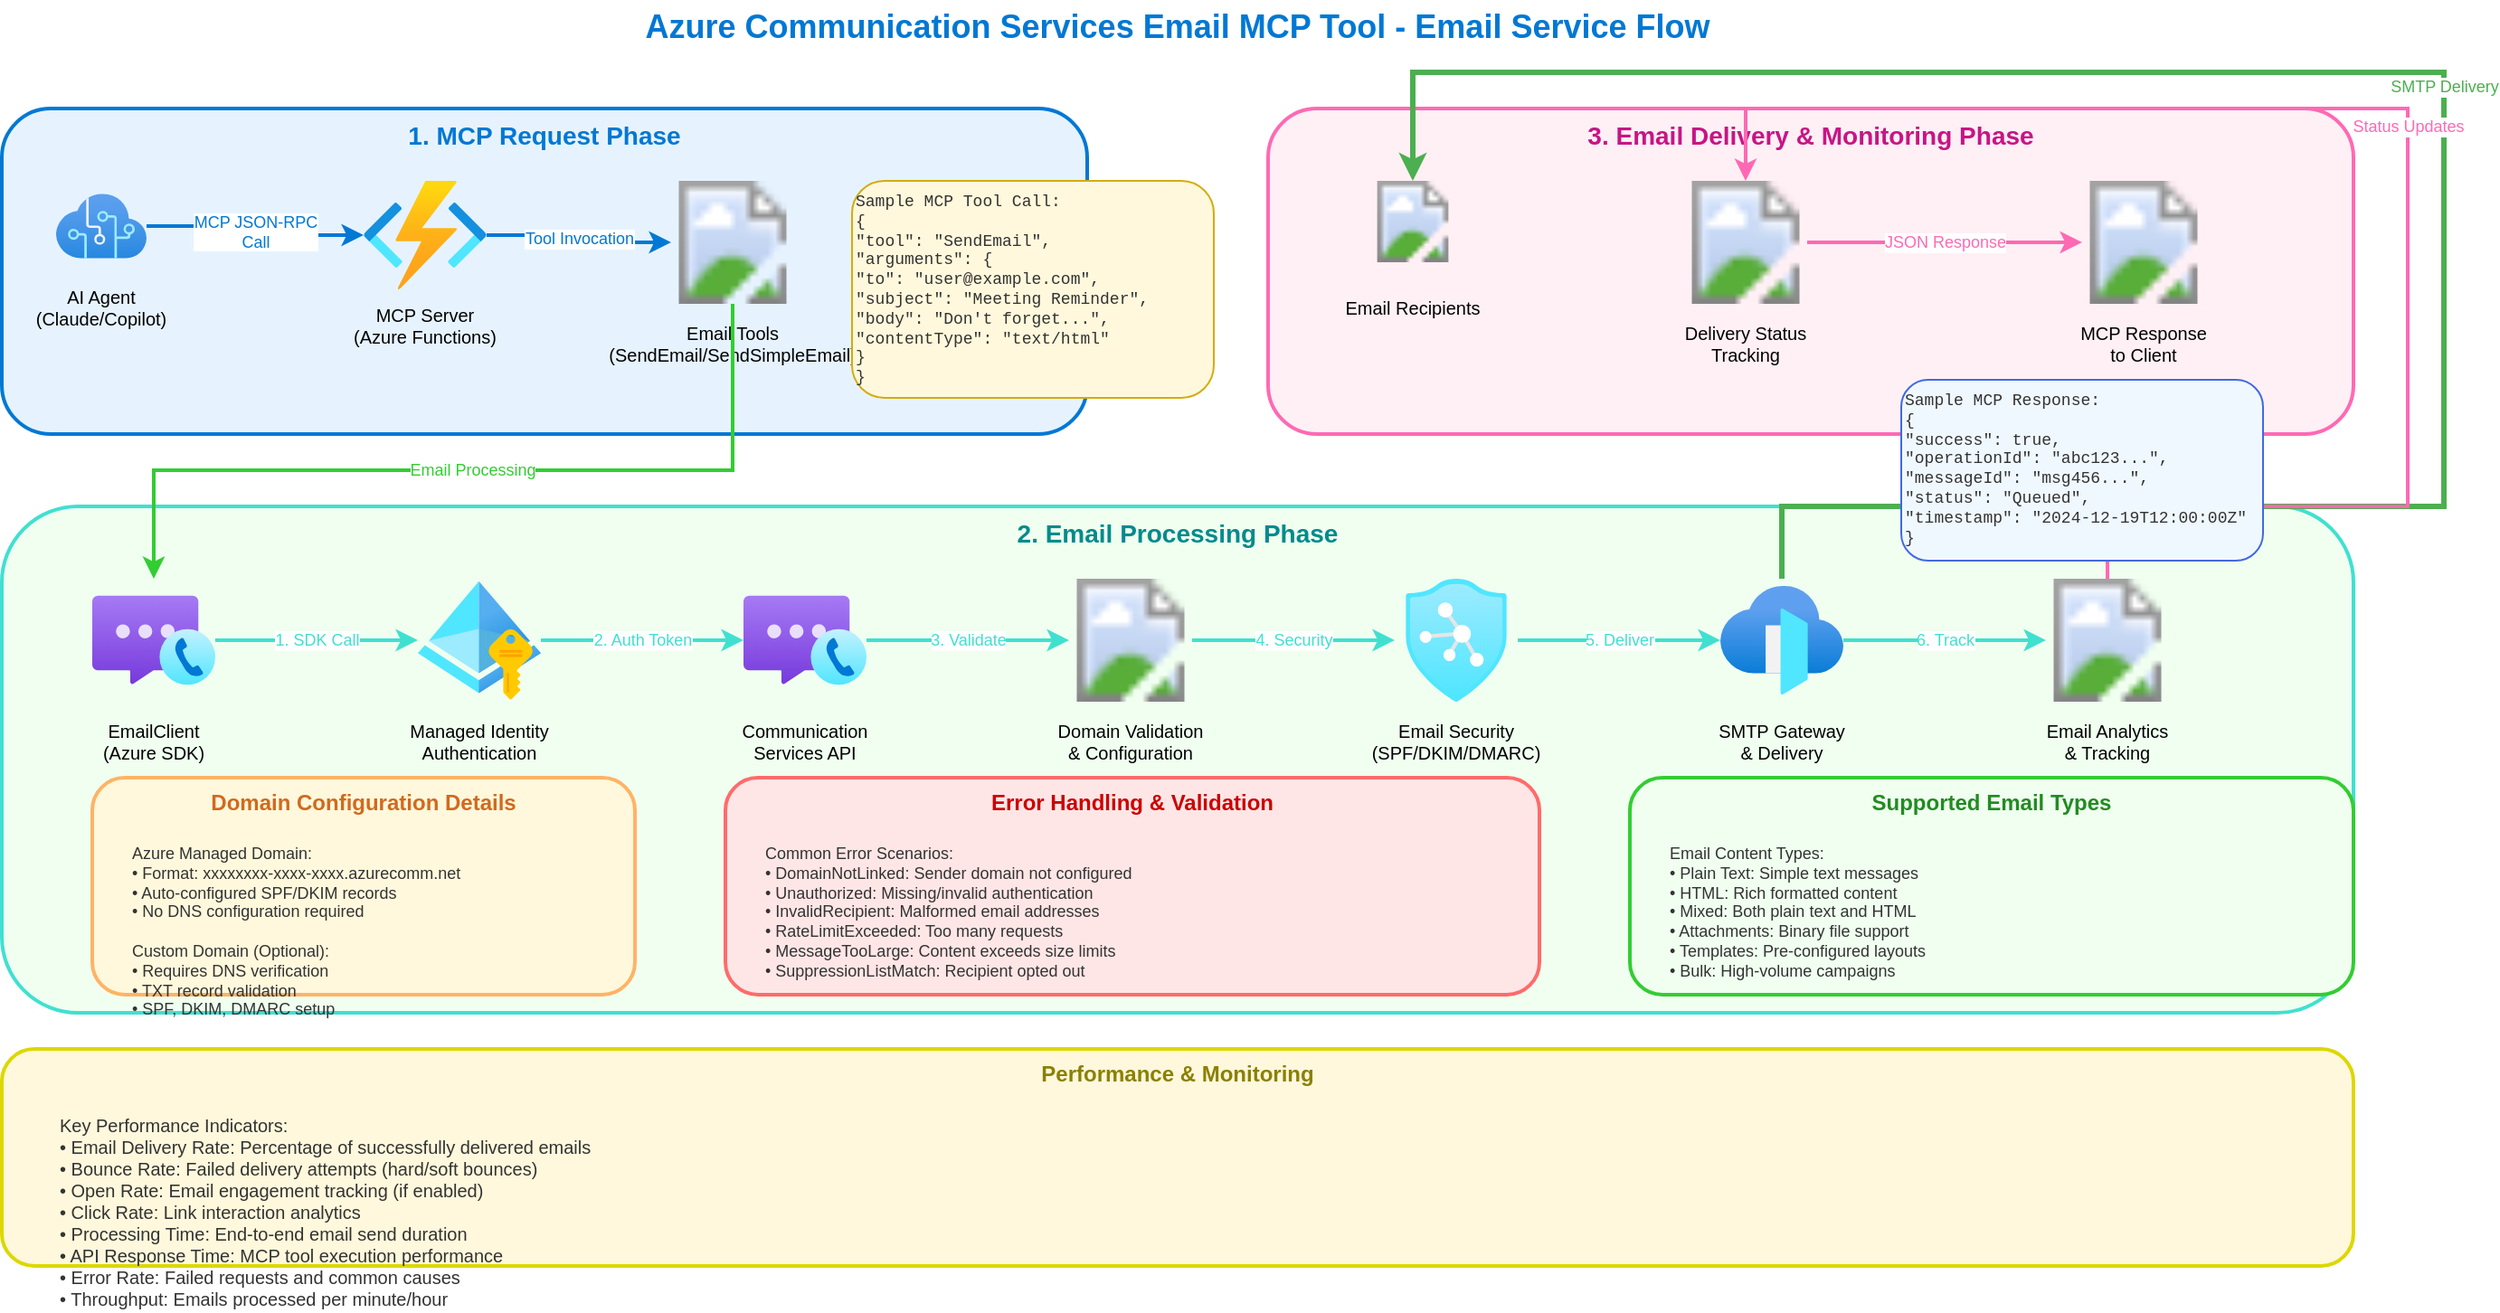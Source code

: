 <?xml version="1.0" encoding="UTF-8"?>
<mxfile version="24.0.0">
  <diagram name="Email Service Flow" id="email-service-flow">
    <mxGraphModel dx="1422" dy="800" grid="1" gridSize="10" guides="1" tooltips="1" connect="1" arrows="1" fold="1" page="1" pageScale="1" pageWidth="1400" pageHeight="900" math="0" shadow="0">
      <root>
        <mxCell id="0" />
        <mxCell id="1" parent="0" />
        
        <!-- Title -->
        <mxCell id="title" value="Azure Communication Services Email MCP Tool - Email Service Flow" style="text;html=1;strokeColor=none;fillColor=none;align=center;verticalAlign=middle;whiteSpace=wrap;rounded=0;fontStyle=1;fontSize=18;fontColor=#0078D4;" vertex="1" parent="1">
          <mxGeometry x="400" y="20" width="600" height="30" as="geometry" />
        </mxCell>
        
        <!-- MCP Request Phase -->
        <mxCell id="request-phase" value="1. MCP Request Phase" style="rounded=1;whiteSpace=wrap;html=1;fillColor=#E6F3FF;strokeColor=#0078D4;strokeWidth=2;fontStyle=1;fontSize=14;fontColor=#0078D4;verticalAlign=top;" vertex="1" parent="1">
          <mxGeometry x="50" y="80" width="600" height="180" as="geometry" />
        </mxCell>
        
        <!-- AI Agent -->
        <mxCell id="ai-agent" value="" style="image;aspect=fixed;perimeter=ellipsePerimeter;html=1;align=center;shadow=0;dashed=0;spacingTop=3;image=img/lib/azure2/ai_machine_learning/Cognitive_Services.svg;fontSize=12;" vertex="1" parent="1">
          <mxGeometry x="80" y="120" width="50" height="50" as="geometry" />
        </mxCell>
        
        <mxCell id="ai-label" value="AI Agent&#xa;(Claude/Copilot)" style="text;html=1;strokeColor=none;fillColor=none;align=center;verticalAlign=middle;whiteSpace=wrap;rounded=0;fontSize=10;" vertex="1" parent="1">
          <mxGeometry x="60" y="175" width="90" height="30" as="geometry" />
        </mxCell>
        
        <!-- MCP Server -->
        <mxCell id="mcp-server" value="" style="image;aspect=fixed;perimeter=ellipsePerimeter;html=1;align=center;shadow=0;dashed=0;spacingTop=3;image=img/lib/azure2/compute/Function_Apps.svg;fontSize=12;" vertex="1" parent="1">
          <mxGeometry x="250" y="120" width="68" height="60" as="geometry" />
        </mxCell>
        
        <mxCell id="mcp-label" value="MCP Server&#xa;(Azure Functions)" style="text;html=1;strokeColor=none;fillColor=none;align=center;verticalAlign=middle;whiteSpace=wrap;rounded=0;fontSize=10;" vertex="1" parent="1">
          <mxGeometry x="230" y="185" width="108" height="30" as="geometry" />
        </mxCell>
        
        <!-- Email Tools -->
        <mxCell id="email-tools" value="" style="image;aspect=fixed;perimeter=ellipsePerimeter;html=1;align=center;shadow=0;dashed=0;spacingTop=3;image=img/lib/azure2/other/Code.svg;fontSize=12;" vertex="1" parent="1">
          <mxGeometry x="420" y="120" width="68" height="68" as="geometry" />
        </mxCell>
        
        <mxCell id="tools-label" value="Email Tools&#xa;(SendEmail/SendSimpleEmail)" style="text;html=1;strokeColor=none;fillColor=none;align=center;verticalAlign=middle;whiteSpace=wrap;rounded=0;fontSize=10;" vertex="1" parent="1">
          <mxGeometry x="400" y="195" width="108" height="30" as="geometry" />
        </mxCell>
        
        <!-- Sample JSON Request -->
        <mxCell id="json-request" value="Sample MCP Tool Call:&#xa;{&#xa;  &quot;tool&quot;: &quot;SendEmail&quot;,&#xa;  &quot;arguments&quot;: {&#xa;    &quot;to&quot;: &quot;user@example.com&quot;,&#xa;    &quot;subject&quot;: &quot;Meeting Reminder&quot;,&#xa;    &quot;body&quot;: &quot;Don't forget...&quot;,&#xa;    &quot;contentType&quot;: &quot;text/html&quot;&#xa;  }&#xa;}" style="rounded=1;whiteSpace=wrap;html=1;fillColor=#FFF8DC;strokeColor=#D4AC0D;strokeWidth=1;fontSize=9;fontColor=#333;align=left;verticalAlign=top;fontFamily=Courier New;" vertex="1" parent="1">
          <mxGeometry x="520" y="120" width="200" height="120" as="geometry" />
        </mxCell>
        
        <!-- Request Flow Arrows -->
        <mxCell id="ai-to-mcp" value="MCP JSON-RPC&#xa;Call" style="edgeStyle=orthogonalEdgeStyle;rounded=0;orthogonalLoop=1;jettySize=auto;html=1;strokeColor=#0078D4;strokeWidth=2;fontSize=9;fontColor=#0078D4;" edge="1" parent="1" source="ai-agent" target="mcp-server">
          <mxGeometry relative="1" as="geometry" />
        </mxCell>
        
        <mxCell id="mcp-to-tools" value="Tool Invocation" style="edgeStyle=orthogonalEdgeStyle;rounded=0;orthogonalLoop=1;jettySize=auto;html=1;strokeColor=#0078D4;strokeWidth=2;fontSize=9;fontColor=#0078D4;" edge="1" parent="1" source="mcp-server" target="email-tools">
          <mxGeometry relative="1" as="geometry" />
        </mxCell>
        
        <!-- Email Processing Phase -->
        <mxCell id="processing-phase" value="2. Email Processing Phase" style="rounded=1;whiteSpace=wrap;html=1;fillColor=#F0FFF0;strokeColor=#40E0D0;strokeWidth=2;fontStyle=1;fontSize=14;fontColor=#008B8B;verticalAlign=top;" vertex="1" parent="1">
          <mxGeometry x="50" y="300" width="1300" height="280" as="geometry" />
        </mxCell>
        
        <!-- Email Client -->
        <mxCell id="email-client" value="" style="image;aspect=fixed;perimeter=ellipsePerimeter;html=1;align=center;shadow=0;dashed=0;spacingTop=3;image=img/lib/azure2/other/Azure_Communication_Services.svg;fontSize=12;" vertex="1" parent="1">
          <mxGeometry x="100" y="340" width="68" height="68" as="geometry" />
        </mxCell>
        
        <mxCell id="client-label" value="EmailClient&#xa;(Azure SDK)" style="text;html=1;strokeColor=none;fillColor=none;align=center;verticalAlign=middle;whiteSpace=wrap;rounded=0;fontSize=10;" vertex="1" parent="1">
          <mxGeometry x="80" y="415" width="108" height="30" as="geometry" />
        </mxCell>
        
        <!-- Managed Identity Auth -->
        <mxCell id="auth-step" value="" style="image;aspect=fixed;perimeter=ellipsePerimeter;html=1;align=center;shadow=0;dashed=0;spacingTop=3;image=img/lib/azure2/identity/Managed_Identities.svg;fontSize=12;" vertex="1" parent="1">
          <mxGeometry x="280" y="340" width="68" height="68" as="geometry" />
        </mxCell>
        
        <mxCell id="auth-label" value="Managed Identity&#xa;Authentication" style="text;html=1;strokeColor=none;fillColor=none;align=center;verticalAlign=middle;whiteSpace=wrap;rounded=0;fontSize=10;" vertex="1" parent="1">
          <mxGeometry x="260" y="415" width="108" height="30" as="geometry" />
        </mxCell>
        
        <!-- Communication Services -->
        <mxCell id="acs-processing" value="" style="image;aspect=fixed;perimeter=ellipsePerimeter;html=1;align=center;shadow=0;dashed=0;spacingTop=3;image=img/lib/azure2/other/Azure_Communication_Services.svg;fontSize=12;" vertex="1" parent="1">
          <mxGeometry x="460" y="340" width="68" height="68" as="geometry" />
        </mxCell>
        
        <mxCell id="acs-processing-label" value="Communication&#xa;Services API" style="text;html=1;strokeColor=none;fillColor=none;align=center;verticalAlign=middle;whiteSpace=wrap;rounded=0;fontSize=10;" vertex="1" parent="1">
          <mxGeometry x="440" y="415" width="108" height="30" as="geometry" />
        </mxCell>
        
        <!-- Email Domain Validation -->
        <mxCell id="domain-validation" value="" style="image;aspect=fixed;perimeter=ellipsePerimeter;html=1;align=center;shadow=0;dashed=0;spacingTop=3;image=img/lib/azure2/other/Email_Communication_Services.svg;fontSize=12;" vertex="1" parent="1">
          <mxGeometry x="640" y="340" width="68" height="68" as="geometry" />
        </mxCell>
        
        <mxCell id="domain-label" value="Domain Validation&#xa;&amp; Configuration" style="text;html=1;strokeColor=none;fillColor=none;align=center;verticalAlign=middle;whiteSpace=wrap;rounded=0;fontSize=10;" vertex="1" parent="1">
          <mxGeometry x="620" y="415" width="108" height="30" as="geometry" />
        </mxCell>
        
        <!-- Email Security -->
        <mxCell id="email-security" value="" style="image;aspect=fixed;perimeter=ellipsePerimeter;html=1;align=center;shadow=0;dashed=0;spacingTop=3;image=img/lib/azure2/security/Azure_Defender.svg;fontSize=12;" vertex="1" parent="1">
          <mxGeometry x="820" y="340" width="68" height="68" as="geometry" />
        </mxCell>
        
        <mxCell id="security-label" value="Email Security&#xa;(SPF/DKIM/DMARC)" style="text;html=1;strokeColor=none;fillColor=none;align=center;verticalAlign=middle;whiteSpace=wrap;rounded=0;fontSize=10;" vertex="1" parent="1">
          <mxGeometry x="800" y="415" width="108" height="30" as="geometry" />
        </mxCell>
        
        <!-- SMTP Gateway -->
        <mxCell id="smtp-gateway" value="" style="image;aspect=fixed;perimeter=ellipsePerimeter;html=1;align=center;shadow=0;dashed=0;spacingTop=3;image=img/lib/azure2/networking/Front_Doors.svg;fontSize=12;" vertex="1" parent="1">
          <mxGeometry x="1000" y="340" width="68" height="68" as="geometry" />
        </mxCell>
        
        <mxCell id="gateway-label" value="SMTP Gateway&#xa;&amp; Delivery" style="text;html=1;strokeColor=none;fillColor=none;align=center;verticalAlign=middle;whiteSpace=wrap;rounded=0;fontSize=10;" vertex="1" parent="1">
          <mxGeometry x="980" y="415" width="108" height="30" as="geometry" />
        </mxCell>
        
        <!-- Email Tracking -->
        <mxCell id="email-tracking" value="" style="image;aspect=fixed;perimeter=ellipsePerimeter;html=1;align=center;shadow=0;dashed=0;spacingTop=3;image=img/lib/azure2/other/Azure_Monitor.svg;fontSize=12;" vertex="1" parent="1">
          <mxGeometry x="1180" y="340" width="68" height="68" as="geometry" />
        </mxCell>
        
        <mxCell id="tracking-label" value="Email Analytics&#xa;&amp; Tracking" style="text;html=1;strokeColor=none;fillColor=none;align=center;verticalAlign=middle;whiteSpace=wrap;rounded=0;fontSize=10;" vertex="1" parent="1">
          <mxGeometry x="1160" y="415" width="108" height="30" as="geometry" />
        </mxCell>
        
        <!-- Processing Flow -->
        <mxCell id="proc-step1" value="1. SDK Call" style="edgeStyle=orthogonalEdgeStyle;rounded=0;orthogonalLoop=1;jettySize=auto;html=1;strokeColor=#40E0D0;strokeWidth=2;fontSize=9;fontColor=#40E0D0;" edge="1" parent="1" source="email-client" target="auth-step">
          <mxGeometry relative="1" as="geometry" />
        </mxCell>
        
        <mxCell id="proc-step2" value="2. Auth Token" style="edgeStyle=orthogonalEdgeStyle;rounded=0;orthogonalLoop=1;jettySize=auto;html=1;strokeColor=#40E0D0;strokeWidth=2;fontSize=9;fontColor=#40E0D0;" edge="1" parent="1" source="auth-step" target="acs-processing">
          <mxGeometry relative="1" as="geometry" />
        </mxCell>
        
        <mxCell id="proc-step3" value="3. Validate" style="edgeStyle=orthogonalEdgeStyle;rounded=0;orthogonalLoop=1;jettySize=auto;html=1;strokeColor=#40E0D0;strokeWidth=2;fontSize=9;fontColor=#40E0D0;" edge="1" parent="1" source="acs-processing" target="domain-validation">
          <mxGeometry relative="1" as="geometry" />
        </mxCell>
        
        <mxCell id="proc-step4" value="4. Security" style="edgeStyle=orthogonalEdgeStyle;rounded=0;orthogonalLoop=1;jettySize=auto;html=1;strokeColor=#40E0D0;strokeWidth=2;fontSize=9;fontColor=#40E0D0;" edge="1" parent="1" source="domain-validation" target="email-security">
          <mxGeometry relative="1" as="geometry" />
        </mxCell>
        
        <mxCell id="proc-step5" value="5. Deliver" style="edgeStyle=orthogonalEdgeStyle;rounded=0;orthogonalLoop=1;jettySize=auto;html=1;strokeColor=#40E0D0;strokeWidth=2;fontSize=9;fontColor=#40E0D0;" edge="1" parent="1" source="email-security" target="smtp-gateway">
          <mxGeometry relative="1" as="geometry" />
        </mxCell>
        
        <mxCell id="proc-step6" value="6. Track" style="edgeStyle=orthogonalEdgeStyle;rounded=0;orthogonalLoop=1;jettySize=auto;html=1;strokeColor=#40E0D0;strokeWidth=2;fontSize=9;fontColor=#40E0D0;" edge="1" parent="1" source="smtp-gateway" target="email-tracking">
          <mxGeometry relative="1" as="geometry" />
        </mxCell>
        
        <!-- Domain Configuration Details -->
        <mxCell id="domain-details" value="Domain Configuration Details" style="rounded=1;whiteSpace=wrap;html=1;fillColor=#FFF8DC;strokeColor=#FFB366;strokeWidth=2;fontStyle=1;fontSize=12;fontColor=#D2691E;verticalAlign=top;" vertex="1" parent="1">
          <mxGeometry x="100" y="450" width="300" height="120" as="geometry" />
        </mxCell>
        
        <mxCell id="domain-config" value="Azure Managed Domain:&#xa;• Format: xxxxxxxx-xxxx-xxxx.azurecomm.net&#xa;• Auto-configured SPF/DKIM records&#xa;• No DNS configuration required&#xa;&#xa;Custom Domain (Optional):&#xa;• Requires DNS verification&#xa;• TXT record validation&#xa;• SPF, DKIM, DMARC setup" style="text;html=1;strokeColor=none;fillColor=none;align=left;verticalAlign=top;whiteSpace=wrap;rounded=0;fontSize=9;fontColor=#333;" vertex="1" parent="1">
          <mxGeometry x="120" y="480" width="260" height="80" as="geometry" />
        </mxCell>
        
        <!-- Email Delivery Phase -->
        <mxCell id="delivery-phase" value="3. Email Delivery &amp; Monitoring Phase" style="rounded=1;whiteSpace=wrap;html=1;fillColor=#FFF0F5;strokeColor=#FF69B4;strokeWidth=2;fontStyle=1;fontSize=14;fontColor=#C71585;verticalAlign=top;" vertex="1" parent="1">
          <mxGeometry x="750" y="80" width="600" height="180" as="geometry" />
        </mxCell>
        
        <!-- Recipients -->
        <mxCell id="recipients" value="" style="image;aspect=fixed;perimeter=ellipsePerimeter;html=1;align=center;shadow=0;dashed=0;spacingTop=3;image=img/lib/azure2/other/Email.svg;fontSize=12;" vertex="1" parent="1">
          <mxGeometry x="800" y="120" width="60" height="45" as="geometry" />
        </mxCell>
        
        <mxCell id="recipients-label" value="Email Recipients" style="text;html=1;strokeColor=none;fillColor=none;align=center;verticalAlign=middle;whiteSpace=wrap;rounded=0;fontSize=10;" vertex="1" parent="1">
          <mxGeometry x="780" y="175" width="100" height="30" as="geometry" />
        </mxCell>
        
        <!-- Delivery Status -->
        <mxCell id="delivery-status" value="" style="image;aspect=fixed;perimeter=ellipsePerimeter;html=1;align=center;shadow=0;dashed=0;spacingTop=3;image=img/lib/azure2/other/Application_Insights.svg;fontSize=12;" vertex="1" parent="1">
          <mxGeometry x="980" y="120" width="68" height="68" as="geometry" />
        </mxCell>
        
        <mxCell id="status-label" value="Delivery Status&#xa;Tracking" style="text;html=1;strokeColor=none;fillColor=none;align=center;verticalAlign=middle;whiteSpace=wrap;rounded=0;fontSize=10;" vertex="1" parent="1">
          <mxGeometry x="960" y="195" width="108" height="30" as="geometry" />
        </mxCell>
        
        <!-- MCP Response -->
        <mxCell id="mcp-response" value="" style="image;aspect=fixed;perimeter=ellipsePerimeter;html=1;align=center;shadow=0;dashed=0;spacingTop=3;image=img/lib/azure2/other/Code.svg;fontSize=12;" vertex="1" parent="1">
          <mxGeometry x="1200" y="120" width="68" height="68" as="geometry" />
        </mxCell>
        
        <mxCell id="response-label" value="MCP Response&#xa;to Client" style="text;html=1;strokeColor=none;fillColor=none;align=center;verticalAlign=middle;whiteSpace=wrap;rounded=0;fontSize=10;" vertex="1" parent="1">
          <mxGeometry x="1180" y="195" width="108" height="30" as="geometry" />
        </mxCell>
        
        <!-- Delivery Flow -->
        <mxCell id="delivery-flow" value="SMTP Delivery" style="edgeStyle=orthogonalEdgeStyle;rounded=0;orthogonalLoop=1;jettySize=auto;html=1;strokeColor=#4CAF50;strokeWidth=3;fontSize=9;fontColor=#4CAF50;" edge="1" parent="1" source="smtp-gateway" target="recipients">
          <mxGeometry relative="1" as="geometry">
            <Array as="points">
              <mxPoint x="1034" y="300" />
              <mxPoint x="1400" y="300" />
              <mxPoint x="1400" y="60" />
              <mxPoint x="830" y="60" />
            </Array>
          </mxGeometry>
        </mxCell>
        
        <mxCell id="status-flow" value="Status Updates" style="edgeStyle=orthogonalEdgeStyle;rounded=0;orthogonalLoop=1;jettySize=auto;html=1;strokeColor=#FF69B4;strokeWidth=2;fontSize=9;fontColor=#FF69B4;" edge="1" parent="1" source="email-tracking" target="delivery-status">
          <mxGeometry relative="1" as="geometry">
            <Array as="points">
              <mxPoint x="1214" y="300" />
              <mxPoint x="1380" y="300" />
              <mxPoint x="1380" y="80" />
              <mxPoint x="1014" y="80" />
            </Array>
          </mxGeometry>
        </mxCell>
        
        <mxCell id="response-flow" value="JSON Response" style="edgeStyle=orthogonalEdgeStyle;rounded=0;orthogonalLoop=1;jettySize=auto;html=1;strokeColor=#FF69B4;strokeWidth=2;fontSize=9;fontColor=#FF69B4;" edge="1" parent="1" source="delivery-status" target="mcp-response">
          <mxGeometry relative="1" as="geometry" />
        </mxCell>
        
        <!-- Sample Response -->
        <mxCell id="sample-response" value="Sample MCP Response:&#xa;{&#xa;  &quot;success&quot;: true,&#xa;  &quot;operationId&quot;: &quot;abc123...&quot;,&#xa;  &quot;messageId&quot;: &quot;msg456...&quot;,&#xa;  &quot;status&quot;: &quot;Queued&quot;,&#xa;  &quot;timestamp&quot;: &quot;2024-12-19T12:00:00Z&quot;&#xa;}" style="rounded=1;whiteSpace=wrap;html=1;fillColor=#F0F8FF;strokeColor=#4169E1;strokeWidth=1;fontSize=9;fontColor=#333;align=left;verticalAlign=top;fontFamily=Courier New;" vertex="1" parent="1">
          <mxGeometry x="1100" y="230" width="200" height="100" as="geometry" />
        </mxCell>
        
        <!-- Error Handling Section -->
        <mxCell id="error-section" value="Error Handling &amp; Validation" style="rounded=1;whiteSpace=wrap;html=1;fillColor=#FFE6E6;strokeColor=#FF6B6B;strokeWidth=2;fontStyle=1;fontSize=12;fontColor=#CC0000;verticalAlign=top;" vertex="1" parent="1">
          <mxGeometry x="450" y="450" width="450" height="120" as="geometry" />
        </mxCell>
        
        <mxCell id="error-types" value="Common Error Scenarios:&#xa;• DomainNotLinked: Sender domain not configured&#xa;• Unauthorized: Missing/invalid authentication&#xa;• InvalidRecipient: Malformed email addresses&#xa;• RateLimitExceeded: Too many requests&#xa;• MessageTooLarge: Content exceeds size limits&#xa;• SuppressionListMatch: Recipient opted out" style="text;html=1;strokeColor=none;fillColor=none;align=left;verticalAlign=top;whiteSpace=wrap;rounded=0;fontSize=9;fontColor=#333;" vertex="1" parent="1">
          <mxGeometry x="470" y="480" width="410" height="80" as="geometry" />
        </mxCell>
        
        <!-- Email Types Section -->
        <mxCell id="email-types" value="Supported Email Types" style="rounded=1;whiteSpace=wrap;html=1;fillColor=#F0FFF0;strokeColor=#32CD32;strokeWidth=2;fontStyle=1;fontSize=12;fontColor=#228B22;verticalAlign=top;" vertex="1" parent="1">
          <mxGeometry x="950" y="450" width="400" height="120" as="geometry" />
        </mxCell>
        
        <mxCell id="email-type-list" value="Email Content Types:&#xa;• Plain Text: Simple text messages&#xa;• HTML: Rich formatted content&#xa;• Mixed: Both plain text and HTML&#xa;• Attachments: Binary file support&#xa;• Templates: Pre-configured layouts&#xa;• Bulk: High-volume campaigns" style="text;html=1;strokeColor=none;fillColor=none;align=left;verticalAlign=top;whiteSpace=wrap;rounded=0;fontSize=9;fontColor=#333;" vertex="1" parent="1">
          <mxGeometry x="970" y="480" width="360" height="80" as="geometry" />
        </mxCell>
        
        <!-- Performance Metrics -->
        <mxCell id="performance-section" value="Performance &amp; Monitoring" style="rounded=1;whiteSpace=wrap;html=1;fillColor=#FFF8DC;strokeColor=#DDD700;strokeWidth=2;fontStyle=1;fontSize=12;fontColor=#8B8000;verticalAlign=top;" vertex="1" parent="1">
          <mxGeometry x="50" y="600" width="1300" height="120" as="geometry" />
        </mxCell>
        
        <mxCell id="metrics-list" value="Key Performance Indicators:&#xa;• Email Delivery Rate: Percentage of successfully delivered emails&#xa;• Bounce Rate: Failed delivery attempts (hard/soft bounces)&#xa;• Open Rate: Email engagement tracking (if enabled)&#xa;• Click Rate: Link interaction analytics&#xa;• Processing Time: End-to-end email send duration&#xa;• API Response Time: MCP tool execution performance&#xa;• Error Rate: Failed requests and common causes&#xa;• Throughput: Emails processed per minute/hour" style="text;html=1;strokeColor=none;fillColor=none;align=left;verticalAlign=top;whiteSpace=wrap;rounded=0;fontSize=10;fontColor=#333;" vertex="1" parent="1">
          <mxGeometry x="80" y="630" width="1200" height="80" as="geometry" />
        </mxCell>
        
        <!-- Connection from Email Tools to Processing -->
        <mxCell id="tools-to-processing" value="Email Processing" style="edgeStyle=orthogonalEdgeStyle;rounded=0;orthogonalLoop=1;jettySize=auto;html=1;strokeColor=#32CD32;strokeWidth=2;fontSize=9;fontColor=#32CD32;" edge="1" parent="1" source="email-tools" target="email-client">
          <mxGeometry relative="1" as="geometry">
            <Array as="points">
              <mxPoint x="454" y="280" />
              <mxPoint x="134" y="280" />
            </Array>
          </mxGeometry>
        </mxCell>
        
      </root>
    </mxGraphModel>
  </diagram>
</mxfile>